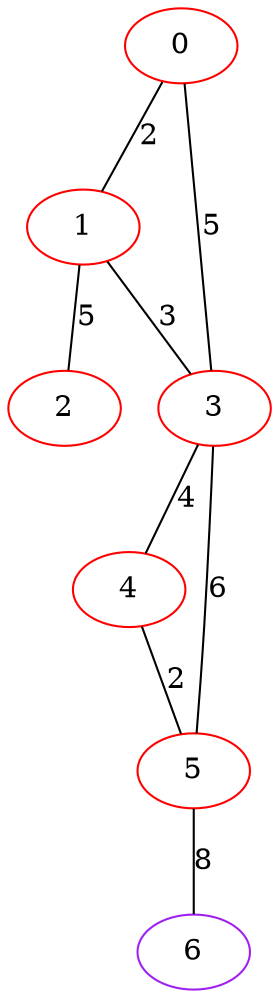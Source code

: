 graph "" {
0 [color=red, weight=1];
1 [color=red, weight=1];
2 [color=red, weight=1];
3 [color=red, weight=1];
4 [color=red, weight=1];
5 [color=red, weight=1];
6 [color=purple, weight=4];
0 -- 1  [key=0, label=2];
0 -- 3  [key=0, label=5];
1 -- 2  [key=0, label=5];
1 -- 3  [key=0, label=3];
3 -- 4  [key=0, label=4];
3 -- 5  [key=0, label=6];
4 -- 5  [key=0, label=2];
5 -- 6  [key=0, label=8];
}
